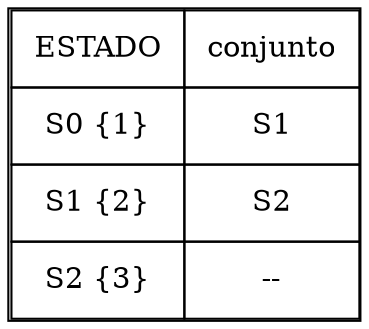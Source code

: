 digraph grafica{
rankdir=LR;
forcelabels= true;
node [shape = plain];
nodo10 [label = <<table border = '1' cellboder = '1' cellspacing='0' cellpadding='10'>
<tr>
<td>ESTADO</td>
<td>conjunto</td>
</tr>
<tr>
<td> S0 {1} </td>
<td> S1 </td>
</tr>
<tr>
<td> S1 {2} </td>
<td> S2 </td>
</tr>
<tr>
<td> S2 {3} </td>
<td> -- </td>
</tr>
</table>>];

}